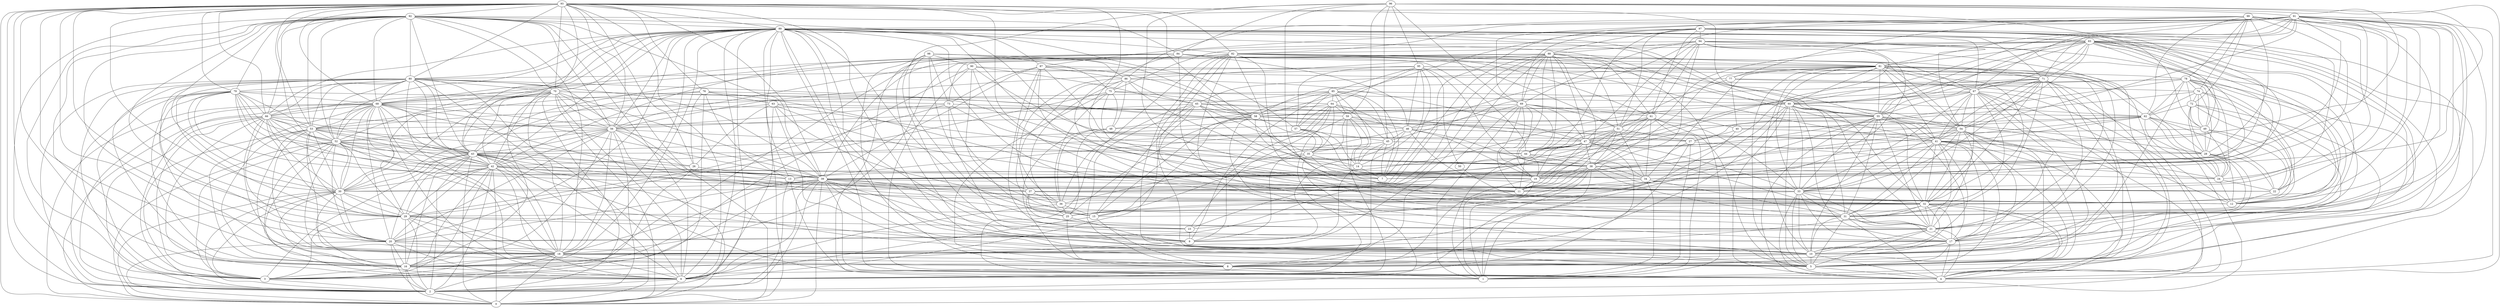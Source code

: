 digraph "sensornet-topology" {
label = "";
rankdir="BT";"0"->"2" [arrowhead = "both"] 
"0"->"6" [arrowhead = "both"] 
"0"->"16" [arrowhead = "both"] 
"0"->"18" [arrowhead = "both"] 
"0"->"20" [arrowhead = "both"] 
"0"->"30" [arrowhead = "both"] 
"0"->"39" [arrowhead = "both"] 
"0"->"42" [arrowhead = "both"] 
"0"->"43" [arrowhead = "both"] 
"0"->"52" [arrowhead = "both"] 
"0"->"54" [arrowhead = "both"] 
"0"->"56" [arrowhead = "both"] 
"0"->"66" [arrowhead = "both"] 
"0"->"68" [arrowhead = "both"] 
"0"->"70" [arrowhead = "both"] 
"0"->"80" [arrowhead = "both"] 
"0"->"89" [arrowhead = "both"] 
"0"->"92" [arrowhead = "both"] 
"0"->"93" [arrowhead = "both"] 
"1"->"8" [arrowhead = "both"] 
"1"->"11" [arrowhead = "both"] 
"1"->"19" [arrowhead = "both"] 
"1"->"27" [arrowhead = "both"] 
"1"->"34" [arrowhead = "both"] 
"1"->"38" [arrowhead = "both"] 
"1"->"43" [arrowhead = "both"] 
"1"->"44" [arrowhead = "both"] 
"1"->"47" [arrowhead = "both"] 
"1"->"61" [arrowhead = "both"] 
"1"->"69" [arrowhead = "both"] 
"1"->"84" [arrowhead = "both"] 
"1"->"88" [arrowhead = "both"] 
"1"->"94" [arrowhead = "both"] 
"1"->"97" [arrowhead = "both"] 
"2"->"3" [arrowhead = "both"] 
"2"->"6" [arrowhead = "both"] 
"2"->"13" [arrowhead = "both"] 
"2"->"16" [arrowhead = "both"] 
"2"->"18" [arrowhead = "both"] 
"2"->"20" [arrowhead = "both"] 
"2"->"29" [arrowhead = "both"] 
"2"->"30" [arrowhead = "both"] 
"2"->"35" [arrowhead = "both"] 
"2"->"39" [arrowhead = "both"] 
"2"->"42" [arrowhead = "both"] 
"2"->"43" [arrowhead = "both"] 
"2"->"53" [arrowhead = "both"] 
"2"->"56" [arrowhead = "both"] 
"2"->"62" [arrowhead = "both"] 
"2"->"66" [arrowhead = "both"] 
"2"->"68" [arrowhead = "both"] 
"2"->"70" [arrowhead = "both"] 
"2"->"79" [arrowhead = "both"] 
"2"->"80" [arrowhead = "both"] 
"2"->"89" [arrowhead = "both"] 
"2"->"92" [arrowhead = "both"] 
"2"->"93" [arrowhead = "both"] 
"3"->"8" [arrowhead = "both"] 
"3"->"9" [arrowhead = "both"] 
"3"->"16" [arrowhead = "both"] 
"3"->"18" [arrowhead = "both"] 
"3"->"26" [arrowhead = "both"] 
"3"->"29" [arrowhead = "both"] 
"3"->"30" [arrowhead = "both"] 
"3"->"42" [arrowhead = "both"] 
"3"->"43" [arrowhead = "both"] 
"3"->"52" [arrowhead = "both"] 
"3"->"66" [arrowhead = "both"] 
"3"->"68" [arrowhead = "both"] 
"3"->"76" [arrowhead = "both"] 
"3"->"79" [arrowhead = "both"] 
"3"->"80" [arrowhead = "both"] 
"3"->"92" [arrowhead = "both"] 
"3"->"93" [arrowhead = "both"] 
"4"->"5" [arrowhead = "both"] 
"4"->"10" [arrowhead = "both"] 
"4"->"13" [arrowhead = "both"] 
"4"->"17" [arrowhead = "both"] 
"4"->"21" [arrowhead = "both"] 
"4"->"31" [arrowhead = "both"] 
"4"->"32" [arrowhead = "both"] 
"4"->"33" [arrowhead = "both"] 
"4"->"39" [arrowhead = "both"] 
"4"->"41" [arrowhead = "both"] 
"4"->"55" [arrowhead = "both"] 
"4"->"60" [arrowhead = "both"] 
"4"->"67" [arrowhead = "both"] 
"4"->"71" [arrowhead = "both"] 
"4"->"81" [arrowhead = "both"] 
"4"->"82" [arrowhead = "both"] 
"4"->"83" [arrowhead = "both"] 
"4"->"89" [arrowhead = "both"] 
"4"->"90" [arrowhead = "both"] 
"4"->"91" [arrowhead = "both"] 
"4"->"96" [arrowhead = "both"] 
"5"->"10" [arrowhead = "both"] 
"5"->"17" [arrowhead = "both"] 
"5"->"18" [arrowhead = "both"] 
"5"->"21" [arrowhead = "both"] 
"5"->"31" [arrowhead = "both"] 
"5"->"32" [arrowhead = "both"] 
"5"->"33" [arrowhead = "both"] 
"5"->"39" [arrowhead = "both"] 
"5"->"41" [arrowhead = "both"] 
"5"->"43" [arrowhead = "both"] 
"5"->"54" [arrowhead = "both"] 
"5"->"60" [arrowhead = "both"] 
"5"->"61" [arrowhead = "both"] 
"5"->"63" [arrowhead = "both"] 
"5"->"67" [arrowhead = "both"] 
"5"->"68" [arrowhead = "both"] 
"5"->"71" [arrowhead = "both"] 
"5"->"78" [arrowhead = "both"] 
"5"->"81" [arrowhead = "both"] 
"5"->"82" [arrowhead = "both"] 
"5"->"83" [arrowhead = "both"] 
"5"->"89" [arrowhead = "both"] 
"5"->"91" [arrowhead = "both"] 
"5"->"93" [arrowhead = "both"] 
"6"->"15" [arrowhead = "both"] 
"6"->"16" [arrowhead = "both"] 
"6"->"18" [arrowhead = "both"] 
"6"->"20" [arrowhead = "both"] 
"6"->"27" [arrowhead = "both"] 
"6"->"30" [arrowhead = "both"] 
"6"->"36" [arrowhead = "both"] 
"6"->"38" [arrowhead = "both"] 
"6"->"39" [arrowhead = "both"] 
"6"->"42" [arrowhead = "both"] 
"6"->"43" [arrowhead = "both"] 
"6"->"52" [arrowhead = "both"] 
"6"->"59" [arrowhead = "both"] 
"6"->"63" [arrowhead = "both"] 
"6"->"64" [arrowhead = "both"] 
"6"->"65" [arrowhead = "both"] 
"6"->"66" [arrowhead = "both"] 
"6"->"68" [arrowhead = "both"] 
"6"->"70" [arrowhead = "both"] 
"6"->"80" [arrowhead = "both"] 
"6"->"89" [arrowhead = "both"] 
"6"->"92" [arrowhead = "both"] 
"6"->"93" [arrowhead = "both"] 
"7"->"14" [arrowhead = "both"] 
"7"->"27" [arrowhead = "both"] 
"7"->"35" [arrowhead = "both"] 
"7"->"42" [arrowhead = "both"] 
"7"->"45" [arrowhead = "both"] 
"7"->"64" [arrowhead = "both"] 
"7"->"85" [arrowhead = "both"] 
"7"->"93" [arrowhead = "both"] 
"7"->"95" [arrowhead = "both"] 
"7"->"99" [arrowhead = "both"] 
"8"->"10" [arrowhead = "both"] 
"8"->"15" [arrowhead = "both"] 
"8"->"19" [arrowhead = "both"] 
"8"->"25" [arrowhead = "both"] 
"8"->"28" [arrowhead = "both"] 
"8"->"29" [arrowhead = "both"] 
"8"->"41" [arrowhead = "both"] 
"8"->"45" [arrowhead = "both"] 
"8"->"48" [arrowhead = "both"] 
"8"->"53" [arrowhead = "both"] 
"8"->"60" [arrowhead = "both"] 
"8"->"65" [arrowhead = "both"] 
"8"->"69" [arrowhead = "both"] 
"8"->"75" [arrowhead = "both"] 
"8"->"78" [arrowhead = "both"] 
"8"->"98" [arrowhead = "both"] 
"9"->"14" [arrowhead = "both"] 
"9"->"23" [arrowhead = "both"] 
"9"->"29" [arrowhead = "both"] 
"9"->"35" [arrowhead = "both"] 
"9"->"46" [arrowhead = "both"] 
"9"->"64" [arrowhead = "both"] 
"9"->"73" [arrowhead = "both"] 
"9"->"85" [arrowhead = "both"] 
"9"->"96" [arrowhead = "both"] 
"9"->"98" [arrowhead = "both"] 
"10"->"17" [arrowhead = "both"] 
"10"->"21" [arrowhead = "both"] 
"10"->"25" [arrowhead = "both"] 
"10"->"31" [arrowhead = "both"] 
"10"->"32" [arrowhead = "both"] 
"10"->"33" [arrowhead = "both"] 
"10"->"39" [arrowhead = "both"] 
"10"->"41" [arrowhead = "both"] 
"10"->"52" [arrowhead = "both"] 
"10"->"53" [arrowhead = "both"] 
"10"->"54" [arrowhead = "both"] 
"10"->"55" [arrowhead = "both"] 
"10"->"58" [arrowhead = "both"] 
"10"->"67" [arrowhead = "both"] 
"10"->"71" [arrowhead = "both"] 
"10"->"81" [arrowhead = "both"] 
"10"->"82" [arrowhead = "both"] 
"10"->"83" [arrowhead = "both"] 
"10"->"89" [arrowhead = "both"] 
"10"->"91" [arrowhead = "both"] 
"11"->"19" [arrowhead = "both"] 
"11"->"34" [arrowhead = "both"] 
"11"->"38" [arrowhead = "both"] 
"11"->"44" [arrowhead = "both"] 
"11"->"47" [arrowhead = "both"] 
"11"->"51" [arrowhead = "both"] 
"11"->"69" [arrowhead = "both"] 
"11"->"70" [arrowhead = "both"] 
"11"->"76" [arrowhead = "both"] 
"11"->"79" [arrowhead = "both"] 
"11"->"84" [arrowhead = "both"] 
"11"->"88" [arrowhead = "both"] 
"11"->"90" [arrowhead = "both"] 
"11"->"94" [arrowhead = "both"] 
"11"->"96" [arrowhead = "both"] 
"11"->"97" [arrowhead = "both"] 
"12"->"13" [arrowhead = "both"] 
"12"->"22" [arrowhead = "both"] 
"12"->"24" [arrowhead = "both"] 
"12"->"28" [arrowhead = "both"] 
"12"->"37" [arrowhead = "both"] 
"12"->"49" [arrowhead = "both"] 
"12"->"55" [arrowhead = "both"] 
"12"->"63" [arrowhead = "both"] 
"12"->"67" [arrowhead = "both"] 
"12"->"72" [arrowhead = "both"] 
"12"->"74" [arrowhead = "both"] 
"12"->"78" [arrowhead = "both"] 
"12"->"87" [arrowhead = "both"] 
"12"->"99" [arrowhead = "both"] 
"13"->"26" [arrowhead = "both"] 
"13"->"52" [arrowhead = "both"] 
"13"->"62" [arrowhead = "both"] 
"13"->"64" [arrowhead = "both"] 
"13"->"76" [arrowhead = "both"] 
"13"->"89" [arrowhead = "both"] 
"14"->"35" [arrowhead = "both"] 
"14"->"45" [arrowhead = "both"] 
"14"->"47" [arrowhead = "both"] 
"14"->"57" [arrowhead = "both"] 
"14"->"59" [arrowhead = "both"] 
"14"->"63" [arrowhead = "both"] 
"14"->"85" [arrowhead = "both"] 
"14"->"91" [arrowhead = "both"] 
"14"->"95" [arrowhead = "both"] 
"15"->"35" [arrowhead = "both"] 
"15"->"36" [arrowhead = "both"] 
"15"->"40" [arrowhead = "both"] 
"15"->"56" [arrowhead = "both"] 
"15"->"58" [arrowhead = "both"] 
"15"->"65" [arrowhead = "both"] 
"15"->"85" [arrowhead = "both"] 
"15"->"86" [arrowhead = "both"] 
"15"->"90" [arrowhead = "both"] 
"16"->"17" [arrowhead = "both"] 
"16"->"18" [arrowhead = "both"] 
"16"->"20" [arrowhead = "both"] 
"16"->"29" [arrowhead = "both"] 
"16"->"30" [arrowhead = "both"] 
"16"->"39" [arrowhead = "both"] 
"16"->"42" [arrowhead = "both"] 
"16"->"43" [arrowhead = "both"] 
"16"->"52" [arrowhead = "both"] 
"16"->"53" [arrowhead = "both"] 
"16"->"56" [arrowhead = "both"] 
"16"->"68" [arrowhead = "both"] 
"16"->"70" [arrowhead = "both"] 
"16"->"79" [arrowhead = "both"] 
"16"->"80" [arrowhead = "both"] 
"16"->"82" [arrowhead = "both"] 
"16"->"89" [arrowhead = "both"] 
"16"->"90" [arrowhead = "both"] 
"16"->"92" [arrowhead = "both"] 
"16"->"93" [arrowhead = "both"] 
"17"->"21" [arrowhead = "both"] 
"17"->"31" [arrowhead = "both"] 
"17"->"32" [arrowhead = "both"] 
"17"->"33" [arrowhead = "both"] 
"17"->"39" [arrowhead = "both"] 
"17"->"41" [arrowhead = "both"] 
"17"->"54" [arrowhead = "both"] 
"17"->"55" [arrowhead = "both"] 
"17"->"60" [arrowhead = "both"] 
"17"->"71" [arrowhead = "both"] 
"17"->"81" [arrowhead = "both"] 
"17"->"82" [arrowhead = "both"] 
"17"->"83" [arrowhead = "both"] 
"17"->"89" [arrowhead = "both"] 
"17"->"91" [arrowhead = "both"] 
"17"->"94" [arrowhead = "both"] 
"18"->"20" [arrowhead = "both"] 
"18"->"28" [arrowhead = "both"] 
"18"->"29" [arrowhead = "both"] 
"18"->"30" [arrowhead = "both"] 
"18"->"32" [arrowhead = "both"] 
"18"->"39" [arrowhead = "both"] 
"18"->"42" [arrowhead = "both"] 
"18"->"43" [arrowhead = "both"] 
"18"->"52" [arrowhead = "both"] 
"18"->"53" [arrowhead = "both"] 
"18"->"55" [arrowhead = "both"] 
"18"->"56" [arrowhead = "both"] 
"18"->"66" [arrowhead = "both"] 
"18"->"70" [arrowhead = "both"] 
"18"->"72" [arrowhead = "both"] 
"18"->"79" [arrowhead = "both"] 
"18"->"80" [arrowhead = "both"] 
"18"->"82" [arrowhead = "both"] 
"18"->"88" [arrowhead = "both"] 
"18"->"89" [arrowhead = "both"] 
"18"->"92" [arrowhead = "both"] 
"18"->"93" [arrowhead = "both"] 
"19"->"38" [arrowhead = "both"] 
"19"->"44" [arrowhead = "both"] 
"19"->"46" [arrowhead = "both"] 
"19"->"47" [arrowhead = "both"] 
"19"->"51" [arrowhead = "both"] 
"19"->"57" [arrowhead = "both"] 
"19"->"58" [arrowhead = "both"] 
"19"->"61" [arrowhead = "both"] 
"19"->"69" [arrowhead = "both"] 
"19"->"88" [arrowhead = "both"] 
"19"->"94" [arrowhead = "both"] 
"19"->"96" [arrowhead = "both"] 
"19"->"97" [arrowhead = "both"] 
"20"->"21" [arrowhead = "both"] 
"20"->"30" [arrowhead = "both"] 
"20"->"39" [arrowhead = "both"] 
"20"->"42" [arrowhead = "both"] 
"20"->"43" [arrowhead = "both"] 
"20"->"52" [arrowhead = "both"] 
"20"->"56" [arrowhead = "both"] 
"20"->"66" [arrowhead = "both"] 
"20"->"68" [arrowhead = "both"] 
"20"->"80" [arrowhead = "both"] 
"20"->"88" [arrowhead = "both"] 
"20"->"89" [arrowhead = "both"] 
"20"->"92" [arrowhead = "both"] 
"20"->"93" [arrowhead = "both"] 
"21"->"31" [arrowhead = "both"] 
"21"->"32" [arrowhead = "both"] 
"21"->"33" [arrowhead = "both"] 
"21"->"39" [arrowhead = "both"] 
"21"->"41" [arrowhead = "both"] 
"21"->"47" [arrowhead = "both"] 
"21"->"54" [arrowhead = "both"] 
"21"->"55" [arrowhead = "both"] 
"21"->"60" [arrowhead = "both"] 
"21"->"67" [arrowhead = "both"] 
"21"->"81" [arrowhead = "both"] 
"21"->"82" [arrowhead = "both"] 
"21"->"83" [arrowhead = "both"] 
"21"->"89" [arrowhead = "both"] 
"21"->"91" [arrowhead = "both"] 
"22"->"24" [arrowhead = "both"] 
"22"->"28" [arrowhead = "both"] 
"22"->"38" [arrowhead = "both"] 
"22"->"46" [arrowhead = "both"] 
"22"->"49" [arrowhead = "both"] 
"22"->"62" [arrowhead = "both"] 
"22"->"74" [arrowhead = "both"] 
"22"->"78" [arrowhead = "both"] 
"22"->"79" [arrowhead = "both"] 
"22"->"99" [arrowhead = "both"] 
"23"->"29" [arrowhead = "both"] 
"23"->"37" [arrowhead = "both"] 
"23"->"38" [arrowhead = "both"] 
"23"->"59" [arrowhead = "both"] 
"23"->"87" [arrowhead = "both"] 
"23"->"88" [arrowhead = "both"] 
"24"->"27" [arrowhead = "both"] 
"24"->"28" [arrowhead = "both"] 
"24"->"38" [arrowhead = "both"] 
"24"->"40" [arrowhead = "both"] 
"24"->"49" [arrowhead = "both"] 
"24"->"62" [arrowhead = "both"] 
"24"->"72" [arrowhead = "both"] 
"24"->"77" [arrowhead = "both"] 
"24"->"78" [arrowhead = "both"] 
"24"->"99" [arrowhead = "both"] 
"25"->"33" [arrowhead = "both"] 
"25"->"36" [arrowhead = "both"] 
"25"->"37" [arrowhead = "both"] 
"25"->"48" [arrowhead = "both"] 
"25"->"58" [arrowhead = "both"] 
"25"->"60" [arrowhead = "both"] 
"25"->"72" [arrowhead = "both"] 
"25"->"86" [arrowhead = "both"] 
"25"->"98" [arrowhead = "both"] 
"26"->"43" [arrowhead = "both"] 
"26"->"53" [arrowhead = "both"] 
"26"->"63" [arrowhead = "both"] 
"26"->"76" [arrowhead = "both"] 
"26"->"93" [arrowhead = "both"] 
"27"->"40" [arrowhead = "both"] 
"27"->"51" [arrowhead = "both"] 
"27"->"59" [arrowhead = "both"] 
"27"->"74" [arrowhead = "both"] 
"27"->"90" [arrowhead = "both"] 
"28"->"41" [arrowhead = "both"] 
"28"->"45" [arrowhead = "both"] 
"28"->"49" [arrowhead = "both"] 
"28"->"58" [arrowhead = "both"] 
"28"->"62" [arrowhead = "both"] 
"28"->"72" [arrowhead = "both"] 
"28"->"74" [arrowhead = "both"] 
"28"->"95" [arrowhead = "both"] 
"28"->"99" [arrowhead = "both"] 
"29"->"30" [arrowhead = "both"] 
"29"->"32" [arrowhead = "both"] 
"29"->"42" [arrowhead = "both"] 
"29"->"43" [arrowhead = "both"] 
"29"->"52" [arrowhead = "both"] 
"29"->"53" [arrowhead = "both"] 
"29"->"66" [arrowhead = "both"] 
"29"->"68" [arrowhead = "both"] 
"29"->"73" [arrowhead = "both"] 
"29"->"75" [arrowhead = "both"] 
"29"->"80" [arrowhead = "both"] 
"29"->"92" [arrowhead = "both"] 
"29"->"93" [arrowhead = "both"] 
"30"->"39" [arrowhead = "both"] 
"30"->"42" [arrowhead = "both"] 
"30"->"43" [arrowhead = "both"] 
"30"->"52" [arrowhead = "both"] 
"30"->"53" [arrowhead = "both"] 
"30"->"56" [arrowhead = "both"] 
"30"->"66" [arrowhead = "both"] 
"30"->"68" [arrowhead = "both"] 
"30"->"70" [arrowhead = "both"] 
"30"->"79" [arrowhead = "both"] 
"30"->"88" [arrowhead = "both"] 
"30"->"89" [arrowhead = "both"] 
"30"->"92" [arrowhead = "both"] 
"30"->"93" [arrowhead = "both"] 
"31"->"32" [arrowhead = "both"] 
"31"->"33" [arrowhead = "both"] 
"31"->"34" [arrowhead = "both"] 
"31"->"38" [arrowhead = "both"] 
"31"->"41" [arrowhead = "both"] 
"31"->"54" [arrowhead = "both"] 
"31"->"55" [arrowhead = "both"] 
"31"->"59" [arrowhead = "both"] 
"31"->"60" [arrowhead = "both"] 
"31"->"63" [arrowhead = "both"] 
"31"->"67" [arrowhead = "both"] 
"31"->"71" [arrowhead = "both"] 
"31"->"82" [arrowhead = "both"] 
"31"->"83" [arrowhead = "both"] 
"31"->"84" [arrowhead = "both"] 
"31"->"91" [arrowhead = "both"] 
"32"->"33" [arrowhead = "both"] 
"32"->"39" [arrowhead = "both"] 
"32"->"41" [arrowhead = "both"] 
"32"->"43" [arrowhead = "both"] 
"32"->"50" [arrowhead = "both"] 
"32"->"54" [arrowhead = "both"] 
"32"->"55" [arrowhead = "both"] 
"32"->"60" [arrowhead = "both"] 
"32"->"67" [arrowhead = "both"] 
"32"->"68" [arrowhead = "both"] 
"32"->"71" [arrowhead = "both"] 
"32"->"81" [arrowhead = "both"] 
"32"->"83" [arrowhead = "both"] 
"32"->"89" [arrowhead = "both"] 
"32"->"91" [arrowhead = "both"] 
"32"->"93" [arrowhead = "both"] 
"33"->"39" [arrowhead = "both"] 
"33"->"41" [arrowhead = "both"] 
"33"->"47" [arrowhead = "both"] 
"33"->"54" [arrowhead = "both"] 
"33"->"55" [arrowhead = "both"] 
"33"->"60" [arrowhead = "both"] 
"33"->"61" [arrowhead = "both"] 
"33"->"67" [arrowhead = "both"] 
"33"->"71" [arrowhead = "both"] 
"33"->"75" [arrowhead = "both"] 
"33"->"81" [arrowhead = "both"] 
"33"->"82" [arrowhead = "both"] 
"33"->"89" [arrowhead = "both"] 
"33"->"91" [arrowhead = "both"] 
"34"->"42" [arrowhead = "both"] 
"34"->"44" [arrowhead = "both"] 
"34"->"46" [arrowhead = "both"] 
"34"->"51" [arrowhead = "both"] 
"34"->"61" [arrowhead = "both"] 
"34"->"81" [arrowhead = "both"] 
"34"->"93" [arrowhead = "both"] 
"34"->"94" [arrowhead = "both"] 
"34"->"96" [arrowhead = "both"] 
"35"->"45" [arrowhead = "both"] 
"35"->"57" [arrowhead = "both"] 
"35"->"58" [arrowhead = "both"] 
"35"->"59" [arrowhead = "both"] 
"35"->"64" [arrowhead = "both"] 
"35"->"65" [arrowhead = "both"] 
"35"->"78" [arrowhead = "both"] 
"36"->"37" [arrowhead = "both"] 
"36"->"38" [arrowhead = "both"] 
"36"->"46" [arrowhead = "both"] 
"36"->"48" [arrowhead = "both"] 
"36"->"65" [arrowhead = "both"] 
"36"->"75" [arrowhead = "both"] 
"36"->"87" [arrowhead = "both"] 
"36"->"98" [arrowhead = "both"] 
"37"->"39" [arrowhead = "both"] 
"37"->"42" [arrowhead = "both"] 
"37"->"47" [arrowhead = "both"] 
"37"->"62" [arrowhead = "both"] 
"37"->"73" [arrowhead = "both"] 
"37"->"86" [arrowhead = "both"] 
"37"->"97" [arrowhead = "both"] 
"38"->"44" [arrowhead = "both"] 
"38"->"47" [arrowhead = "both"] 
"38"->"51" [arrowhead = "both"] 
"38"->"56" [arrowhead = "both"] 
"38"->"61" [arrowhead = "both"] 
"38"->"65" [arrowhead = "both"] 
"38"->"69" [arrowhead = "both"] 
"38"->"73" [arrowhead = "both"] 
"38"->"81" [arrowhead = "both"] 
"38"->"86" [arrowhead = "both"] 
"38"->"94" [arrowhead = "both"] 
"38"->"95" [arrowhead = "both"] 
"38"->"97" [arrowhead = "both"] 
"39"->"41" [arrowhead = "both"] 
"39"->"42" [arrowhead = "both"] 
"39"->"43" [arrowhead = "both"] 
"39"->"52" [arrowhead = "both"] 
"39"->"54" [arrowhead = "both"] 
"39"->"55" [arrowhead = "both"] 
"39"->"56" [arrowhead = "both"] 
"39"->"60" [arrowhead = "both"] 
"39"->"66" [arrowhead = "both"] 
"39"->"67" [arrowhead = "both"] 
"39"->"68" [arrowhead = "both"] 
"39"->"70" [arrowhead = "both"] 
"39"->"71" [arrowhead = "both"] 
"39"->"80" [arrowhead = "both"] 
"39"->"82" [arrowhead = "both"] 
"39"->"83" [arrowhead = "both"] 
"39"->"87" [arrowhead = "both"] 
"39"->"91" [arrowhead = "both"] 
"39"->"92" [arrowhead = "both"] 
"39"->"93" [arrowhead = "both"] 
"40"->"62" [arrowhead = "both"] 
"40"->"65" [arrowhead = "both"] 
"40"->"77" [arrowhead = "both"] 
"41"->"46" [arrowhead = "both"] 
"41"->"54" [arrowhead = "both"] 
"41"->"55" [arrowhead = "both"] 
"41"->"58" [arrowhead = "both"] 
"41"->"60" [arrowhead = "both"] 
"41"->"67" [arrowhead = "both"] 
"41"->"71" [arrowhead = "both"] 
"41"->"81" [arrowhead = "both"] 
"41"->"82" [arrowhead = "both"] 
"41"->"83" [arrowhead = "both"] 
"41"->"89" [arrowhead = "both"] 
"41"->"96" [arrowhead = "both"] 
"42"->"43" [arrowhead = "both"] 
"42"->"52" [arrowhead = "both"] 
"42"->"53" [arrowhead = "both"] 
"42"->"56" [arrowhead = "both"] 
"42"->"57" [arrowhead = "both"] 
"42"->"66" [arrowhead = "both"] 
"42"->"68" [arrowhead = "both"] 
"42"->"70" [arrowhead = "both"] 
"42"->"79" [arrowhead = "both"] 
"42"->"80" [arrowhead = "both"] 
"42"->"84" [arrowhead = "both"] 
"42"->"89" [arrowhead = "both"] 
"42"->"93" [arrowhead = "both"] 
"43"->"52" [arrowhead = "both"] 
"43"->"53" [arrowhead = "both"] 
"43"->"55" [arrowhead = "both"] 
"43"->"56" [arrowhead = "both"] 
"43"->"62" [arrowhead = "both"] 
"43"->"66" [arrowhead = "both"] 
"43"->"68" [arrowhead = "both"] 
"43"->"70" [arrowhead = "both"] 
"43"->"76" [arrowhead = "both"] 
"43"->"79" [arrowhead = "both"] 
"43"->"80" [arrowhead = "both"] 
"43"->"82" [arrowhead = "both"] 
"43"->"89" [arrowhead = "both"] 
"43"->"92" [arrowhead = "both"] 
"44"->"47" [arrowhead = "both"] 
"44"->"51" [arrowhead = "both"] 
"44"->"61" [arrowhead = "both"] 
"44"->"69" [arrowhead = "both"] 
"44"->"70" [arrowhead = "both"] 
"44"->"84" [arrowhead = "both"] 
"44"->"88" [arrowhead = "both"] 
"44"->"89" [arrowhead = "both"] 
"44"->"97" [arrowhead = "both"] 
"45"->"46" [arrowhead = "both"] 
"45"->"57" [arrowhead = "both"] 
"45"->"64" [arrowhead = "both"] 
"45"->"78" [arrowhead = "both"] 
"45"->"85" [arrowhead = "both"] 
"45"->"96" [arrowhead = "both"] 
"46"->"59" [arrowhead = "both"] 
"46"->"69" [arrowhead = "both"] 
"46"->"80" [arrowhead = "both"] 
"46"->"84" [arrowhead = "both"] 
"46"->"91" [arrowhead = "both"] 
"46"->"95" [arrowhead = "both"] 
"47"->"49" [arrowhead = "both"] 
"47"->"51" [arrowhead = "both"] 
"47"->"61" [arrowhead = "both"] 
"47"->"65" [arrowhead = "both"] 
"47"->"69" [arrowhead = "both"] 
"47"->"83" [arrowhead = "both"] 
"47"->"86" [arrowhead = "both"] 
"47"->"87" [arrowhead = "both"] 
"47"->"88" [arrowhead = "both"] 
"47"->"94" [arrowhead = "both"] 
"48"->"58" [arrowhead = "both"] 
"48"->"64" [arrowhead = "both"] 
"48"->"75" [arrowhead = "both"] 
"48"->"86" [arrowhead = "both"] 
"49"->"62" [arrowhead = "both"] 
"49"->"72" [arrowhead = "both"] 
"49"->"74" [arrowhead = "both"] 
"49"->"78" [arrowhead = "both"] 
"49"->"93" [arrowhead = "both"] 
"49"->"97" [arrowhead = "both"] 
"50"->"95" [arrowhead = "both"] 
"51"->"61" [arrowhead = "both"] 
"51"->"69" [arrowhead = "both"] 
"51"->"77" [arrowhead = "both"] 
"51"->"84" [arrowhead = "both"] 
"51"->"88" [arrowhead = "both"] 
"51"->"94" [arrowhead = "both"] 
"51"->"97" [arrowhead = "both"] 
"52"->"53" [arrowhead = "both"] 
"52"->"56" [arrowhead = "both"] 
"52"->"63" [arrowhead = "both"] 
"52"->"66" [arrowhead = "both"] 
"52"->"68" [arrowhead = "both"] 
"52"->"70" [arrowhead = "both"] 
"52"->"79" [arrowhead = "both"] 
"52"->"80" [arrowhead = "both"] 
"52"->"89" [arrowhead = "both"] 
"52"->"92" [arrowhead = "both"] 
"52"->"93" [arrowhead = "both"] 
"53"->"58" [arrowhead = "both"] 
"53"->"66" [arrowhead = "both"] 
"53"->"68" [arrowhead = "both"] 
"53"->"76" [arrowhead = "both"] 
"53"->"79" [arrowhead = "both"] 
"53"->"80" [arrowhead = "both"] 
"53"->"85" [arrowhead = "both"] 
"53"->"92" [arrowhead = "both"] 
"53"->"93" [arrowhead = "both"] 
"54"->"55" [arrowhead = "both"] 
"54"->"60" [arrowhead = "both"] 
"54"->"67" [arrowhead = "both"] 
"54"->"71" [arrowhead = "both"] 
"54"->"76" [arrowhead = "both"] 
"54"->"81" [arrowhead = "both"] 
"54"->"82" [arrowhead = "both"] 
"54"->"83" [arrowhead = "both"] 
"54"->"89" [arrowhead = "both"] 
"54"->"91" [arrowhead = "both"] 
"55"->"60" [arrowhead = "both"] 
"55"->"67" [arrowhead = "both"] 
"55"->"68" [arrowhead = "both"] 
"55"->"71" [arrowhead = "both"] 
"55"->"81" [arrowhead = "both"] 
"55"->"82" [arrowhead = "both"] 
"55"->"83" [arrowhead = "both"] 
"55"->"89" [arrowhead = "both"] 
"55"->"91" [arrowhead = "both"] 
"55"->"93" [arrowhead = "both"] 
"56"->"65" [arrowhead = "both"] 
"56"->"66" [arrowhead = "both"] 
"56"->"68" [arrowhead = "both"] 
"56"->"70" [arrowhead = "both"] 
"56"->"73" [arrowhead = "both"] 
"56"->"80" [arrowhead = "both"] 
"56"->"81" [arrowhead = "both"] 
"56"->"88" [arrowhead = "both"] 
"56"->"89" [arrowhead = "both"] 
"56"->"92" [arrowhead = "both"] 
"56"->"93" [arrowhead = "both"] 
"57"->"64" [arrowhead = "both"] 
"57"->"85" [arrowhead = "both"] 
"57"->"92" [arrowhead = "both"] 
"57"->"95" [arrowhead = "both"] 
"58"->"60" [arrowhead = "both"] 
"58"->"65" [arrowhead = "both"] 
"58"->"69" [arrowhead = "both"] 
"58"->"75" [arrowhead = "both"] 
"58"->"78" [arrowhead = "both"] 
"58"->"87" [arrowhead = "both"] 
"58"->"91" [arrowhead = "both"] 
"58"->"98" [arrowhead = "both"] 
"59"->"64" [arrowhead = "both"] 
"59"->"73" [arrowhead = "both"] 
"59"->"85" [arrowhead = "both"] 
"59"->"96" [arrowhead = "both"] 
"60"->"67" [arrowhead = "both"] 
"60"->"71" [arrowhead = "both"] 
"60"->"75" [arrowhead = "both"] 
"60"->"81" [arrowhead = "both"] 
"60"->"82" [arrowhead = "both"] 
"60"->"83" [arrowhead = "both"] 
"60"->"89" [arrowhead = "both"] 
"60"->"91" [arrowhead = "both"] 
"61"->"69" [arrowhead = "both"] 
"61"->"84" [arrowhead = "both"] 
"61"->"88" [arrowhead = "both"] 
"61"->"94" [arrowhead = "both"] 
"61"->"97" [arrowhead = "both"] 
"62"->"63" [arrowhead = "both"] 
"62"->"72" [arrowhead = "both"] 
"62"->"74" [arrowhead = "both"] 
"62"->"78" [arrowhead = "both"] 
"62"->"85" [arrowhead = "both"] 
"62"->"87" [arrowhead = "both"] 
"62"->"99" [arrowhead = "both"] 
"63"->"76" [arrowhead = "both"] 
"64"->"70" [arrowhead = "both"] 
"64"->"85" [arrowhead = "both"] 
"64"->"95" [arrowhead = "both"] 
"65"->"81" [arrowhead = "both"] 
"65"->"85" [arrowhead = "both"] 
"65"->"86" [arrowhead = "both"] 
"65"->"90" [arrowhead = "both"] 
"66"->"68" [arrowhead = "both"] 
"66"->"70" [arrowhead = "both"] 
"66"->"79" [arrowhead = "both"] 
"66"->"80" [arrowhead = "both"] 
"66"->"89" [arrowhead = "both"] 
"66"->"92" [arrowhead = "both"] 
"66"->"93" [arrowhead = "both"] 
"67"->"71" [arrowhead = "both"] 
"67"->"81" [arrowhead = "both"] 
"67"->"82" [arrowhead = "both"] 
"67"->"83" [arrowhead = "both"] 
"67"->"89" [arrowhead = "both"] 
"67"->"91" [arrowhead = "both"] 
"68"->"70" [arrowhead = "both"] 
"68"->"79" [arrowhead = "both"] 
"68"->"80" [arrowhead = "both"] 
"68"->"82" [arrowhead = "both"] 
"68"->"84" [arrowhead = "both"] 
"68"->"89" [arrowhead = "both"] 
"68"->"92" [arrowhead = "both"] 
"68"->"93" [arrowhead = "both"] 
"69"->"88" [arrowhead = "both"] 
"69"->"94" [arrowhead = "both"] 
"69"->"96" [arrowhead = "both"] 
"69"->"97" [arrowhead = "both"] 
"69"->"99" [arrowhead = "both"] 
"70"->"80" [arrowhead = "both"] 
"70"->"89" [arrowhead = "both"] 
"70"->"92" [arrowhead = "both"] 
"70"->"93" [arrowhead = "both"] 
"71"->"81" [arrowhead = "both"] 
"71"->"82" [arrowhead = "both"] 
"71"->"83" [arrowhead = "both"] 
"71"->"89" [arrowhead = "both"] 
"71"->"91" [arrowhead = "both"] 
"72"->"74" [arrowhead = "both"] 
"72"->"78" [arrowhead = "both"] 
"72"->"99" [arrowhead = "both"] 
"73"->"79" [arrowhead = "both"] 
"73"->"87" [arrowhead = "both"] 
"73"->"88" [arrowhead = "both"] 
"73"->"98" [arrowhead = "both"] 
"74"->"77" [arrowhead = "both"] 
"74"->"78" [arrowhead = "both"] 
"74"->"99" [arrowhead = "both"] 
"75"->"83" [arrowhead = "both"] 
"75"->"86" [arrowhead = "both"] 
"75"->"98" [arrowhead = "both"] 
"76"->"93" [arrowhead = "both"] 
"77"->"81" [arrowhead = "both"] 
"77"->"90" [arrowhead = "both"] 
"77"->"99" [arrowhead = "both"] 
"78"->"95" [arrowhead = "both"] 
"78"->"99" [arrowhead = "both"] 
"79"->"80" [arrowhead = "both"] 
"79"->"92" [arrowhead = "both"] 
"79"->"93" [arrowhead = "both"] 
"80"->"89" [arrowhead = "both"] 
"80"->"92" [arrowhead = "both"] 
"80"->"93" [arrowhead = "both"] 
"80"->"95" [arrowhead = "both"] 
"81"->"82" [arrowhead = "both"] 
"81"->"83" [arrowhead = "both"] 
"81"->"84" [arrowhead = "both"] 
"81"->"88" [arrowhead = "both"] 
"81"->"91" [arrowhead = "both"] 
"82"->"83" [arrowhead = "both"] 
"82"->"89" [arrowhead = "both"] 
"82"->"91" [arrowhead = "both"] 
"82"->"93" [arrowhead = "both"] 
"83"->"89" [arrowhead = "both"] 
"83"->"91" [arrowhead = "both"] 
"83"->"97" [arrowhead = "both"] 
"84"->"92" [arrowhead = "both"] 
"84"->"94" [arrowhead = "both"] 
"84"->"96" [arrowhead = "both"] 
"85"->"95" [arrowhead = "both"] 
"86"->"87" [arrowhead = "both"] 
"86"->"88" [arrowhead = "both"] 
"86"->"91" [arrowhead = "both"] 
"86"->"98" [arrowhead = "both"] 
"87"->"89" [arrowhead = "both"] 
"87"->"97" [arrowhead = "both"] 
"88"->"94" [arrowhead = "both"] 
"88"->"97" [arrowhead = "both"] 
"89"->"91" [arrowhead = "both"] 
"89"->"92" [arrowhead = "both"] 
"89"->"93" [arrowhead = "both"] 
"90"->"98" [arrowhead = "both"] 
"91"->"96" [arrowhead = "both"] 
"92"->"93" [arrowhead = "both"] 
"94"->"97" [arrowhead = "both"] 
"95"->"96" [arrowhead = "both"] 
"97"->"99" [arrowhead = "both"] 
}
